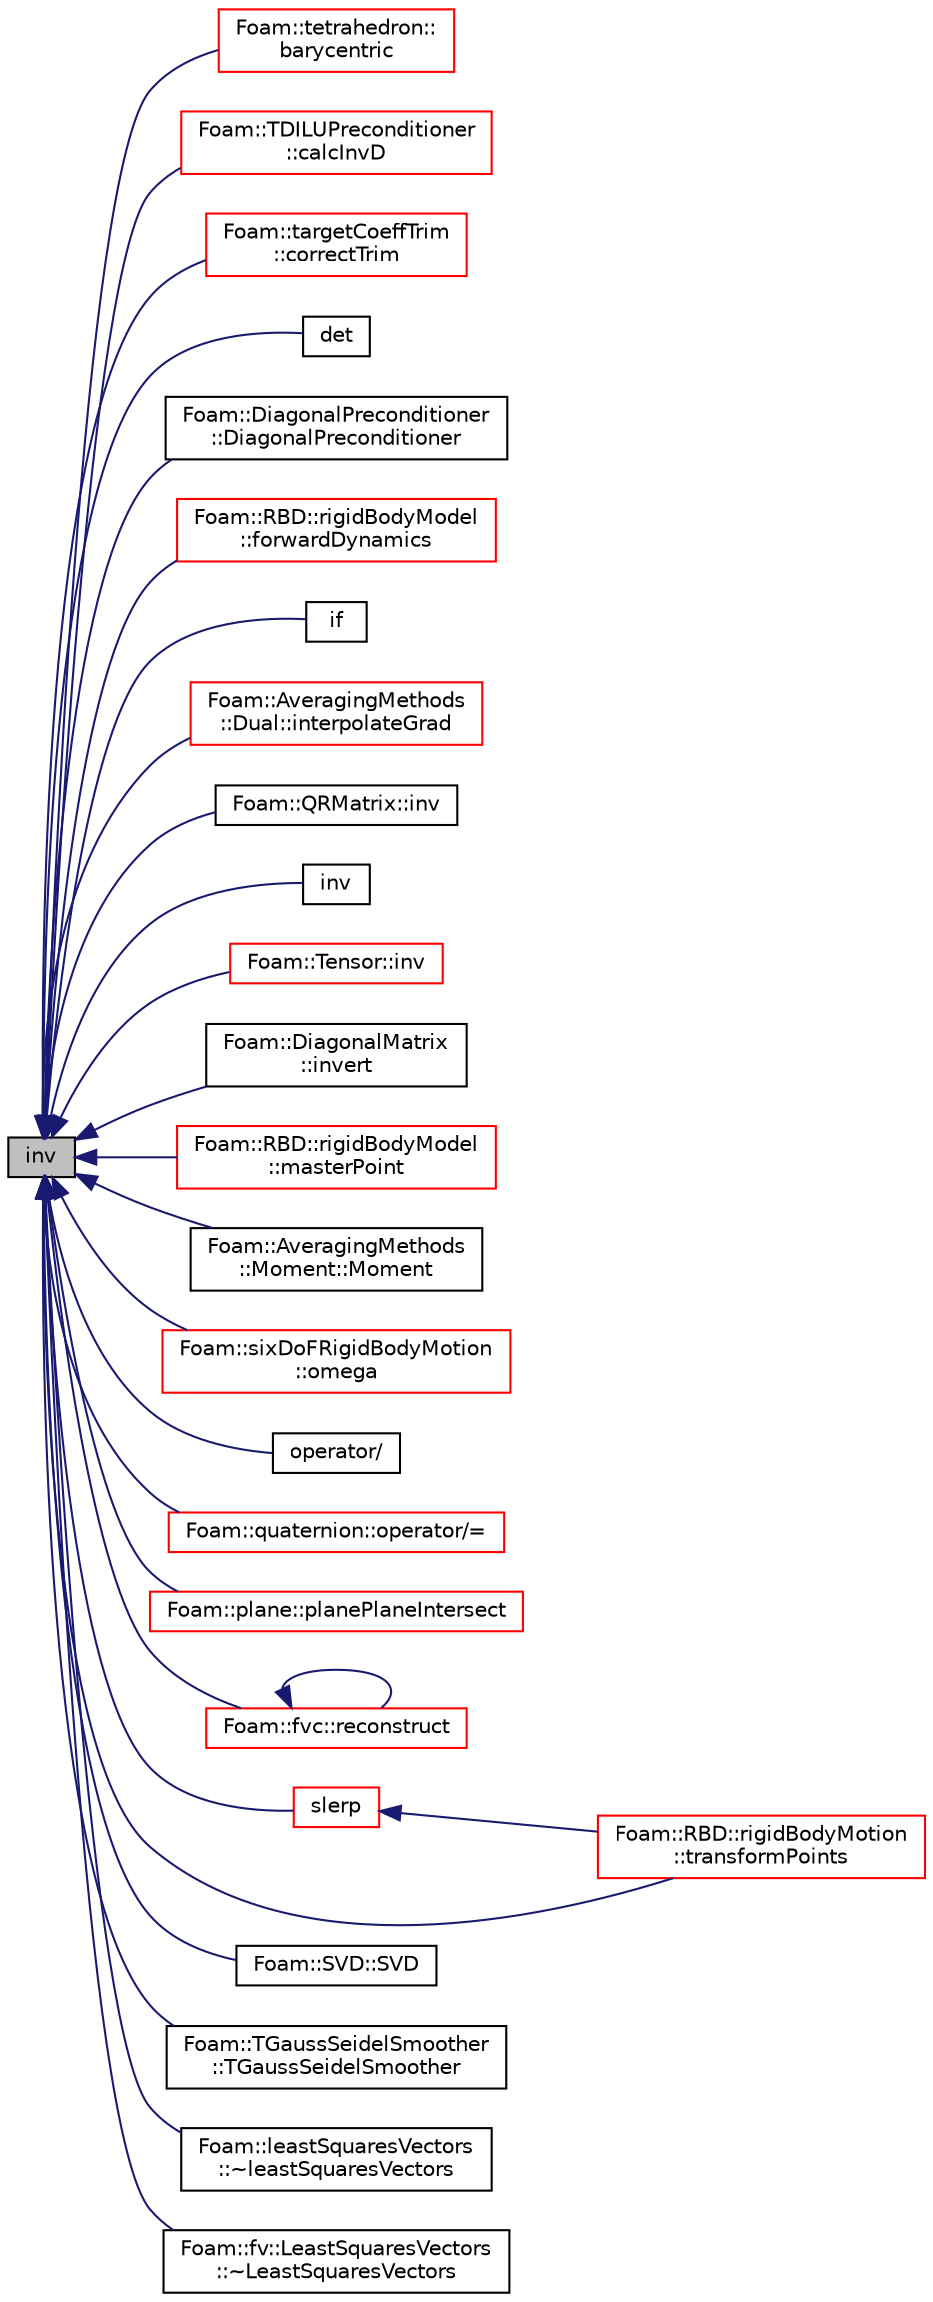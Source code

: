 digraph "inv"
{
  bgcolor="transparent";
  edge [fontname="Helvetica",fontsize="10",labelfontname="Helvetica",labelfontsize="10"];
  node [fontname="Helvetica",fontsize="10",shape=record];
  rankdir="LR";
  Node1 [label="inv",height=0.2,width=0.4,color="black", fillcolor="grey75", style="filled", fontcolor="black"];
  Node1 -> Node2 [dir="back",color="midnightblue",fontsize="10",style="solid",fontname="Helvetica"];
  Node2 [label="Foam::tetrahedron::\lbarycentric",height=0.2,width=0.4,color="red",URL="$a02650.html#af25ab613c3d54bb72f48d06e81ed88cc",tooltip="Calculate the barycentric coordinates of the given. "];
  Node1 -> Node3 [dir="back",color="midnightblue",fontsize="10",style="solid",fontname="Helvetica"];
  Node3 [label="Foam::TDILUPreconditioner\l::calcInvD",height=0.2,width=0.4,color="red",URL="$a02636.html#a4285bbd6c558576051d236d84b20d26d",tooltip="Calculate the reciprocal of the preconditioned diagonal. "];
  Node1 -> Node4 [dir="back",color="midnightblue",fontsize="10",style="solid",fontname="Helvetica"];
  Node4 [label="Foam::targetCoeffTrim\l::correctTrim",height=0.2,width=0.4,color="red",URL="$a02634.html#ad37d5953b0d045bbcea4770e36fa384e",tooltip="Correct the model. "];
  Node1 -> Node5 [dir="back",color="midnightblue",fontsize="10",style="solid",fontname="Helvetica"];
  Node5 [label="det",height=0.2,width=0.4,color="black",URL="$a10974.html#ab81bb4d39fae9044283ef63b1fc2abb3"];
  Node1 -> Node6 [dir="back",color="midnightblue",fontsize="10",style="solid",fontname="Helvetica"];
  Node6 [label="Foam::DiagonalPreconditioner\l::DiagonalPreconditioner",height=0.2,width=0.4,color="black",URL="$a00521.html#a7b3e869f2f837a375f12fdb01759bb3e",tooltip="Construct from matrix components and preconditioner data dictionary. "];
  Node1 -> Node7 [dir="back",color="midnightblue",fontsize="10",style="solid",fontname="Helvetica"];
  Node7 [label="Foam::RBD::rigidBodyModel\l::forwardDynamics",height=0.2,width=0.4,color="red",URL="$a02255.html#aa430870a340cbde0c31830659909d7ef",tooltip="Calculate the joint acceleration qDdot from the joint state q,. "];
  Node1 -> Node8 [dir="back",color="midnightblue",fontsize="10",style="solid",fontname="Helvetica"];
  Node8 [label="if",height=0.2,width=0.4,color="black",URL="$a03104.html#ad85a77feec70afbae9fb6d3215336879"];
  Node1 -> Node9 [dir="back",color="midnightblue",fontsize="10",style="solid",fontname="Helvetica"];
  Node9 [label="Foam::AveragingMethods\l::Dual::interpolateGrad",height=0.2,width=0.4,color="red",URL="$a00593.html#a9d9aa15ed0b12285c274356a972fb8d8",tooltip="Interpolate gradient. "];
  Node1 -> Node10 [dir="back",color="midnightblue",fontsize="10",style="solid",fontname="Helvetica"];
  Node10 [label="Foam::QRMatrix::inv",height=0.2,width=0.4,color="black",URL="$a02091.html#adf18724ac2a4b0422b90febc39269723",tooltip="Return the inverse of a square matrix. "];
  Node1 -> Node11 [dir="back",color="midnightblue",fontsize="10",style="solid",fontname="Helvetica"];
  Node11 [label="inv",height=0.2,width=0.4,color="black",URL="$a10974.html#a3ad9e4d32752487c5484703f17230058"];
  Node1 -> Node12 [dir="back",color="midnightblue",fontsize="10",style="solid",fontname="Helvetica"];
  Node12 [label="Foam::Tensor::inv",height=0.2,width=0.4,color="red",URL="$a02640.html#a7a8bec7f28e5a1069d94c088327df26e",tooltip="Return inverse. "];
  Node1 -> Node13 [dir="back",color="midnightblue",fontsize="10",style="solid",fontname="Helvetica"];
  Node13 [label="Foam::DiagonalMatrix\l::invert",height=0.2,width=0.4,color="black",URL="$a00519.html#ad2071c6a5d578b8dc2a902bb1e741e8d",tooltip="Invert the diagonal matrix and return itself. "];
  Node1 -> Node14 [dir="back",color="midnightblue",fontsize="10",style="solid",fontname="Helvetica"];
  Node14 [label="Foam::RBD::rigidBodyModel\l::masterPoint",height=0.2,width=0.4,color="red",URL="$a02255.html#a454c358f9f1f4db4e22c398ee95cbbe8"];
  Node1 -> Node15 [dir="back",color="midnightblue",fontsize="10",style="solid",fontname="Helvetica"];
  Node15 [label="Foam::AveragingMethods\l::Moment::Moment",height=0.2,width=0.4,color="black",URL="$a01557.html#a9aaf777932fca7644bb6f00f3a2b8749",tooltip="Constructors. "];
  Node1 -> Node16 [dir="back",color="midnightblue",fontsize="10",style="solid",fontname="Helvetica"];
  Node16 [label="Foam::sixDoFRigidBodyMotion\l::omega",height=0.2,width=0.4,color="red",URL="$a02391.html#a9ccb39bb1c549190b9e6379f6ab8683d",tooltip="Return the angular velocity in the global frame. "];
  Node1 -> Node17 [dir="back",color="midnightblue",fontsize="10",style="solid",fontname="Helvetica"];
  Node17 [label="operator/",height=0.2,width=0.4,color="black",URL="$a10974.html#a566e22acfeb0a28d25db838c317b1fb8"];
  Node1 -> Node18 [dir="back",color="midnightblue",fontsize="10",style="solid",fontname="Helvetica"];
  Node18 [label="Foam::quaternion::operator/=",height=0.2,width=0.4,color="red",URL="$a02097.html#af73734c091d565857ef87bcd738e0509"];
  Node1 -> Node19 [dir="back",color="midnightblue",fontsize="10",style="solid",fontname="Helvetica"];
  Node19 [label="Foam::plane::planePlaneIntersect",height=0.2,width=0.4,color="red",URL="$a01894.html#a20158d89e149ca638d4b63470e420781",tooltip="Return the cutting point between this plane and two other planes. "];
  Node1 -> Node20 [dir="back",color="midnightblue",fontsize="10",style="solid",fontname="Helvetica"];
  Node20 [label="Foam::fvc::reconstruct",height=0.2,width=0.4,color="red",URL="$a11009.html#ad3f62a925e1c910123bc88b6572e4b78"];
  Node20 -> Node20 [dir="back",color="midnightblue",fontsize="10",style="solid",fontname="Helvetica"];
  Node1 -> Node21 [dir="back",color="midnightblue",fontsize="10",style="solid",fontname="Helvetica"];
  Node21 [label="slerp",height=0.2,width=0.4,color="red",URL="$a10974.html#ad99931d1155936b2d8aa2ce6651bce06",tooltip="Spherical linear interpolation of quaternions. "];
  Node21 -> Node22 [dir="back",color="midnightblue",fontsize="10",style="solid",fontname="Helvetica"];
  Node22 [label="Foam::RBD::rigidBodyMotion\l::transformPoints",height=0.2,width=0.4,color="red",URL="$a02257.html#a53da125cb9e90be357ced201171f1482",tooltip="Transform the given initial pointField of the specified body. "];
  Node1 -> Node23 [dir="back",color="midnightblue",fontsize="10",style="solid",fontname="Helvetica"];
  Node23 [label="Foam::SVD::SVD",height=0.2,width=0.4,color="black",URL="$a02587.html#a940b7544844440cd3405fc856a6d9d42",tooltip="Construct from a rectangular Matrix. "];
  Node1 -> Node24 [dir="back",color="midnightblue",fontsize="10",style="solid",fontname="Helvetica"];
  Node24 [label="Foam::TGaussSeidelSmoother\l::TGaussSeidelSmoother",height=0.2,width=0.4,color="black",URL="$a02652.html#a37d1e9ced3ff8cc76ec3c4855784cc83",tooltip="Construct from components. "];
  Node1 -> Node22 [dir="back",color="midnightblue",fontsize="10",style="solid",fontname="Helvetica"];
  Node1 -> Node25 [dir="back",color="midnightblue",fontsize="10",style="solid",fontname="Helvetica"];
  Node25 [label="Foam::leastSquaresVectors\l::~leastSquaresVectors",height=0.2,width=0.4,color="black",URL="$a01314.html#a174123ef1199fb59e95687bd040ab465",tooltip="Destructor. "];
  Node1 -> Node26 [dir="back",color="midnightblue",fontsize="10",style="solid",fontname="Helvetica"];
  Node26 [label="Foam::fv::LeastSquaresVectors\l::~LeastSquaresVectors",height=0.2,width=0.4,color="black",URL="$a01313.html#aac47ed174a5c3750295cc7d84ed52f55",tooltip="Destructor. "];
}

